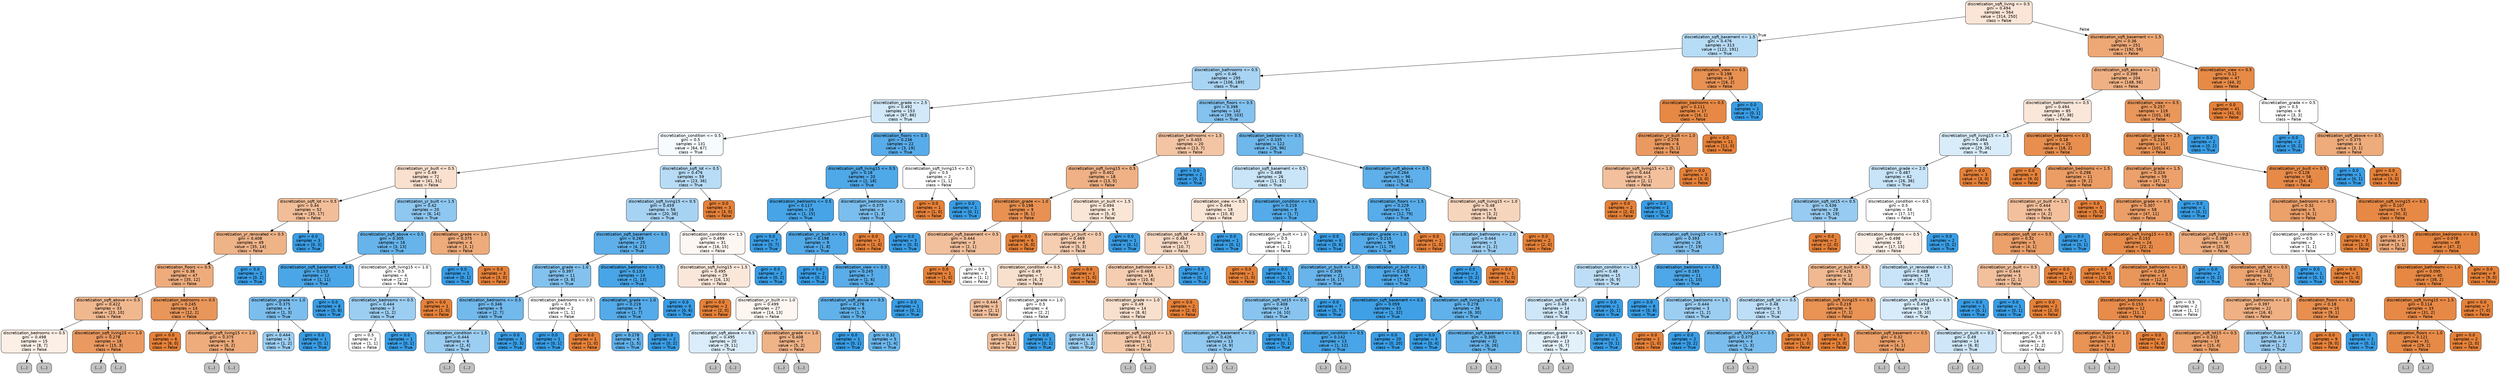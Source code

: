 digraph Tree {
node [shape=box, style="filled, rounded", color="black", fontname=helvetica] ;
edge [fontname=helvetica] ;
0 [label="discretization_sqft_living <= 0.5\ngini = 0.494\nsamples = 564\nvalue = [314, 250]\nclass = False", fillcolor="#fae5d7"] ;
1 [label="discretization_sqft_basement <= 1.5\ngini = 0.476\nsamples = 313\nvalue = [122, 191]\nclass = True", fillcolor="#b7dcf6"] ;
0 -> 1 [labeldistance=2.5, labelangle=45, headlabel="True"] ;
2 [label="discretization_bathrooms <= 0.5\ngini = 0.46\nsamples = 295\nvalue = [106, 189]\nclass = True", fillcolor="#a8d4f4"] ;
1 -> 2 ;
3 [label="discretization_grade <= 2.5\ngini = 0.492\nsamples = 153\nvalue = [67, 86]\nclass = True", fillcolor="#d3e9f9"] ;
2 -> 3 ;
4 [label="discretization_condition <= 0.5\ngini = 0.5\nsamples = 131\nvalue = [64, 67]\nclass = True", fillcolor="#f6fbfe"] ;
3 -> 4 ;
5 [label="discretization_yr_built <= 0.5\ngini = 0.49\nsamples = 72\nvalue = [41, 31]\nclass = False", fillcolor="#f9e0cf"] ;
4 -> 5 ;
6 [label="discretization_sqft_lot <= 0.5\ngini = 0.44\nsamples = 52\nvalue = [35, 17]\nclass = False", fillcolor="#f2be99"] ;
5 -> 6 ;
7 [label="discretization_yr_renovated <= 0.5\ngini = 0.408\nsamples = 49\nvalue = [35, 14]\nclass = False", fillcolor="#efb388"] ;
6 -> 7 ;
8 [label="discretization_floors <= 0.5\ngini = 0.38\nsamples = 47\nvalue = [35, 12]\nclass = False", fillcolor="#eeac7d"] ;
7 -> 8 ;
9 [label="discretization_sqft_above <= 0.5\ngini = 0.422\nsamples = 33\nvalue = [23, 10]\nclass = False", fillcolor="#f0b88f"] ;
8 -> 9 ;
10 [label="discretization_bedrooms <= 0.5\ngini = 0.498\nsamples = 15\nvalue = [8, 7]\nclass = False", fillcolor="#fcefe6"] ;
9 -> 10 ;
11 [label="(...)", fillcolor="#C0C0C0"] ;
10 -> 11 ;
12 [label="(...)", fillcolor="#C0C0C0"] ;
10 -> 12 ;
19 [label="discretization_sqft_living15 <= 1.0\ngini = 0.278\nsamples = 18\nvalue = [15, 3]\nclass = False", fillcolor="#ea9a61"] ;
9 -> 19 ;
20 [label="(...)", fillcolor="#C0C0C0"] ;
19 -> 20 ;
25 [label="(...)", fillcolor="#C0C0C0"] ;
19 -> 25 ;
26 [label="discretization_bedrooms <= 0.5\ngini = 0.245\nsamples = 14\nvalue = [12, 2]\nclass = False", fillcolor="#e9965a"] ;
8 -> 26 ;
27 [label="gini = 0.0\nsamples = 6\nvalue = [6, 0]\nclass = False", fillcolor="#e58139"] ;
26 -> 27 ;
28 [label="discretization_sqft_living15 <= 1.0\ngini = 0.375\nsamples = 8\nvalue = [6, 2]\nclass = False", fillcolor="#eeab7b"] ;
26 -> 28 ;
29 [label="(...)", fillcolor="#C0C0C0"] ;
28 -> 29 ;
32 [label="(...)", fillcolor="#C0C0C0"] ;
28 -> 32 ;
33 [label="gini = 0.0\nsamples = 2\nvalue = [0, 2]\nclass = True", fillcolor="#399de5"] ;
7 -> 33 ;
34 [label="gini = 0.0\nsamples = 3\nvalue = [0, 3]\nclass = True", fillcolor="#399de5"] ;
6 -> 34 ;
35 [label="discretization_yr_built <= 1.5\ngini = 0.42\nsamples = 20\nvalue = [6, 14]\nclass = True", fillcolor="#8ec7f0"] ;
5 -> 35 ;
36 [label="discretization_sqft_above <= 0.5\ngini = 0.305\nsamples = 16\nvalue = [3, 13]\nclass = True", fillcolor="#67b4eb"] ;
35 -> 36 ;
37 [label="discretization_sqft_basement <= 0.5\ngini = 0.153\nsamples = 12\nvalue = [1, 11]\nclass = True", fillcolor="#4ba6e7"] ;
36 -> 37 ;
38 [label="discretization_grade <= 1.0\ngini = 0.375\nsamples = 4\nvalue = [1, 3]\nclass = True", fillcolor="#7bbeee"] ;
37 -> 38 ;
39 [label="gini = 0.444\nsamples = 3\nvalue = [1, 2]\nclass = True", fillcolor="#9ccef2"] ;
38 -> 39 ;
40 [label="gini = 0.0\nsamples = 1\nvalue = [0, 1]\nclass = True", fillcolor="#399de5"] ;
38 -> 40 ;
41 [label="gini = 0.0\nsamples = 8\nvalue = [0, 8]\nclass = True", fillcolor="#399de5"] ;
37 -> 41 ;
42 [label="discretization_sqft_living15 <= 1.0\ngini = 0.5\nsamples = 4\nvalue = [2, 2]\nclass = False", fillcolor="#ffffff"] ;
36 -> 42 ;
43 [label="discretization_bedrooms <= 0.5\ngini = 0.444\nsamples = 3\nvalue = [1, 2]\nclass = True", fillcolor="#9ccef2"] ;
42 -> 43 ;
44 [label="gini = 0.5\nsamples = 2\nvalue = [1, 1]\nclass = False", fillcolor="#ffffff"] ;
43 -> 44 ;
45 [label="gini = 0.0\nsamples = 1\nvalue = [0, 1]\nclass = True", fillcolor="#399de5"] ;
43 -> 45 ;
46 [label="gini = 0.0\nsamples = 1\nvalue = [1, 0]\nclass = False", fillcolor="#e58139"] ;
42 -> 46 ;
47 [label="discretization_grade <= 1.0\ngini = 0.375\nsamples = 4\nvalue = [3, 1]\nclass = False", fillcolor="#eeab7b"] ;
35 -> 47 ;
48 [label="gini = 0.0\nsamples = 1\nvalue = [0, 1]\nclass = True", fillcolor="#399de5"] ;
47 -> 48 ;
49 [label="gini = 0.0\nsamples = 3\nvalue = [3, 0]\nclass = False", fillcolor="#e58139"] ;
47 -> 49 ;
50 [label="discretization_sqft_lot <= 0.5\ngini = 0.476\nsamples = 59\nvalue = [23, 36]\nclass = True", fillcolor="#b8dcf6"] ;
4 -> 50 ;
51 [label="discretization_sqft_living15 <= 0.5\ngini = 0.459\nsamples = 56\nvalue = [20, 36]\nclass = True", fillcolor="#a7d3f3"] ;
50 -> 51 ;
52 [label="discretization_sqft_basement <= 0.5\ngini = 0.269\nsamples = 25\nvalue = [4, 21]\nclass = True", fillcolor="#5fb0ea"] ;
51 -> 52 ;
53 [label="discretization_grade <= 1.0\ngini = 0.397\nsamples = 11\nvalue = [3, 8]\nclass = True", fillcolor="#83c2ef"] ;
52 -> 53 ;
54 [label="discretization_bedrooms <= 0.5\ngini = 0.346\nsamples = 9\nvalue = [2, 7]\nclass = True", fillcolor="#72b9ec"] ;
53 -> 54 ;
55 [label="discretization_condition <= 1.5\ngini = 0.444\nsamples = 6\nvalue = [2, 4]\nclass = True", fillcolor="#9ccef2"] ;
54 -> 55 ;
56 [label="(...)", fillcolor="#C0C0C0"] ;
55 -> 56 ;
59 [label="(...)", fillcolor="#C0C0C0"] ;
55 -> 59 ;
60 [label="gini = 0.0\nsamples = 3\nvalue = [0, 3]\nclass = True", fillcolor="#399de5"] ;
54 -> 60 ;
61 [label="discretization_bedrooms <= 0.5\ngini = 0.5\nsamples = 2\nvalue = [1, 1]\nclass = False", fillcolor="#ffffff"] ;
53 -> 61 ;
62 [label="gini = 0.0\nsamples = 1\nvalue = [0, 1]\nclass = True", fillcolor="#399de5"] ;
61 -> 62 ;
63 [label="gini = 0.0\nsamples = 1\nvalue = [1, 0]\nclass = False", fillcolor="#e58139"] ;
61 -> 63 ;
64 [label="discretization_bedrooms <= 0.5\ngini = 0.133\nsamples = 14\nvalue = [1, 13]\nclass = True", fillcolor="#48a5e7"] ;
52 -> 64 ;
65 [label="discretization_grade <= 1.0\ngini = 0.219\nsamples = 8\nvalue = [1, 7]\nclass = True", fillcolor="#55abe9"] ;
64 -> 65 ;
66 [label="gini = 0.278\nsamples = 6\nvalue = [1, 5]\nclass = True", fillcolor="#61b1ea"] ;
65 -> 66 ;
67 [label="gini = 0.0\nsamples = 2\nvalue = [0, 2]\nclass = True", fillcolor="#399de5"] ;
65 -> 67 ;
68 [label="gini = 0.0\nsamples = 6\nvalue = [0, 6]\nclass = True", fillcolor="#399de5"] ;
64 -> 68 ;
69 [label="discretization_condition <= 1.5\ngini = 0.499\nsamples = 31\nvalue = [16, 15]\nclass = False", fillcolor="#fdf7f3"] ;
51 -> 69 ;
70 [label="discretization_sqft_living15 <= 1.5\ngini = 0.495\nsamples = 29\nvalue = [16, 13]\nclass = False", fillcolor="#fae7da"] ;
69 -> 70 ;
71 [label="gini = 0.0\nsamples = 2\nvalue = [2, 0]\nclass = False", fillcolor="#e58139"] ;
70 -> 71 ;
72 [label="discretization_yr_built <= 1.0\ngini = 0.499\nsamples = 27\nvalue = [14, 13]\nclass = False", fillcolor="#fdf6f1"] ;
70 -> 72 ;
73 [label="discretization_sqft_above <= 0.5\ngini = 0.495\nsamples = 20\nvalue = [9, 11]\nclass = True", fillcolor="#dbedfa"] ;
72 -> 73 ;
74 [label="(...)", fillcolor="#C0C0C0"] ;
73 -> 74 ;
85 [label="(...)", fillcolor="#C0C0C0"] ;
73 -> 85 ;
88 [label="discretization_grade <= 1.0\ngini = 0.408\nsamples = 7\nvalue = [5, 2]\nclass = False", fillcolor="#efb388"] ;
72 -> 88 ;
89 [label="(...)", fillcolor="#C0C0C0"] ;
88 -> 89 ;
90 [label="(...)", fillcolor="#C0C0C0"] ;
88 -> 90 ;
95 [label="gini = 0.0\nsamples = 2\nvalue = [0, 2]\nclass = True", fillcolor="#399de5"] ;
69 -> 95 ;
96 [label="gini = 0.0\nsamples = 3\nvalue = [3, 0]\nclass = False", fillcolor="#e58139"] ;
50 -> 96 ;
97 [label="discretization_floors <= 0.5\ngini = 0.236\nsamples = 22\nvalue = [3, 19]\nclass = True", fillcolor="#58ace9"] ;
3 -> 97 ;
98 [label="discretization_sqft_living15 <= 0.5\ngini = 0.18\nsamples = 20\nvalue = [2, 18]\nclass = True", fillcolor="#4fa8e8"] ;
97 -> 98 ;
99 [label="discretization_bedrooms <= 0.5\ngini = 0.117\nsamples = 16\nvalue = [1, 15]\nclass = True", fillcolor="#46a4e7"] ;
98 -> 99 ;
100 [label="gini = 0.0\nsamples = 7\nvalue = [0, 7]\nclass = True", fillcolor="#399de5"] ;
99 -> 100 ;
101 [label="discretization_yr_built <= 0.5\ngini = 0.198\nsamples = 9\nvalue = [1, 8]\nclass = True", fillcolor="#52a9e8"] ;
99 -> 101 ;
102 [label="gini = 0.0\nsamples = 2\nvalue = [0, 2]\nclass = True", fillcolor="#399de5"] ;
101 -> 102 ;
103 [label="discretization_view <= 0.5\ngini = 0.245\nsamples = 7\nvalue = [1, 6]\nclass = True", fillcolor="#5aade9"] ;
101 -> 103 ;
104 [label="discretization_sqft_above <= 0.5\ngini = 0.278\nsamples = 6\nvalue = [1, 5]\nclass = True", fillcolor="#61b1ea"] ;
103 -> 104 ;
105 [label="gini = 0.0\nsamples = 1\nvalue = [0, 1]\nclass = True", fillcolor="#399de5"] ;
104 -> 105 ;
106 [label="gini = 0.32\nsamples = 5\nvalue = [1, 4]\nclass = True", fillcolor="#6ab6ec"] ;
104 -> 106 ;
107 [label="gini = 0.0\nsamples = 1\nvalue = [0, 1]\nclass = True", fillcolor="#399de5"] ;
103 -> 107 ;
108 [label="discretization_bedrooms <= 0.5\ngini = 0.375\nsamples = 4\nvalue = [1, 3]\nclass = True", fillcolor="#7bbeee"] ;
98 -> 108 ;
109 [label="gini = 0.0\nsamples = 1\nvalue = [1, 0]\nclass = False", fillcolor="#e58139"] ;
108 -> 109 ;
110 [label="gini = 0.0\nsamples = 3\nvalue = [0, 3]\nclass = True", fillcolor="#399de5"] ;
108 -> 110 ;
111 [label="discretization_sqft_living15 <= 0.5\ngini = 0.5\nsamples = 2\nvalue = [1, 1]\nclass = False", fillcolor="#ffffff"] ;
97 -> 111 ;
112 [label="gini = 0.0\nsamples = 1\nvalue = [1, 0]\nclass = False", fillcolor="#e58139"] ;
111 -> 112 ;
113 [label="gini = 0.0\nsamples = 1\nvalue = [0, 1]\nclass = True", fillcolor="#399de5"] ;
111 -> 113 ;
114 [label="discretization_floors <= 0.5\ngini = 0.398\nsamples = 142\nvalue = [39, 103]\nclass = True", fillcolor="#84c2ef"] ;
2 -> 114 ;
115 [label="discretization_bathrooms <= 1.5\ngini = 0.455\nsamples = 20\nvalue = [13, 7]\nclass = False", fillcolor="#f3c5a4"] ;
114 -> 115 ;
116 [label="discretization_sqft_living15 <= 0.5\ngini = 0.401\nsamples = 18\nvalue = [13, 5]\nclass = False", fillcolor="#efb185"] ;
115 -> 116 ;
117 [label="discretization_grade <= 1.0\ngini = 0.198\nsamples = 9\nvalue = [8, 1]\nclass = False", fillcolor="#e89152"] ;
116 -> 117 ;
118 [label="discretization_sqft_basement <= 0.5\ngini = 0.444\nsamples = 3\nvalue = [2, 1]\nclass = False", fillcolor="#f2c09c"] ;
117 -> 118 ;
119 [label="gini = 0.0\nsamples = 1\nvalue = [1, 0]\nclass = False", fillcolor="#e58139"] ;
118 -> 119 ;
120 [label="gini = 0.5\nsamples = 2\nvalue = [1, 1]\nclass = False", fillcolor="#ffffff"] ;
118 -> 120 ;
121 [label="gini = 0.0\nsamples = 6\nvalue = [6, 0]\nclass = False", fillcolor="#e58139"] ;
117 -> 121 ;
122 [label="discretization_yr_built <= 1.5\ngini = 0.494\nsamples = 9\nvalue = [5, 4]\nclass = False", fillcolor="#fae6d7"] ;
116 -> 122 ;
123 [label="discretization_yr_built <= 0.5\ngini = 0.469\nsamples = 8\nvalue = [5, 3]\nclass = False", fillcolor="#f5cdb0"] ;
122 -> 123 ;
124 [label="discretization_condition <= 0.5\ngini = 0.49\nsamples = 7\nvalue = [4, 3]\nclass = False", fillcolor="#f8e0ce"] ;
123 -> 124 ;
125 [label="gini = 0.444\nsamples = 3\nvalue = [2, 1]\nclass = False", fillcolor="#f2c09c"] ;
124 -> 125 ;
126 [label="discretization_grade <= 1.0\ngini = 0.5\nsamples = 4\nvalue = [2, 2]\nclass = False", fillcolor="#ffffff"] ;
124 -> 126 ;
127 [label="gini = 0.444\nsamples = 3\nvalue = [2, 1]\nclass = False", fillcolor="#f2c09c"] ;
126 -> 127 ;
128 [label="gini = 0.0\nsamples = 1\nvalue = [0, 1]\nclass = True", fillcolor="#399de5"] ;
126 -> 128 ;
129 [label="gini = 0.0\nsamples = 1\nvalue = [1, 0]\nclass = False", fillcolor="#e58139"] ;
123 -> 129 ;
130 [label="gini = 0.0\nsamples = 1\nvalue = [0, 1]\nclass = True", fillcolor="#399de5"] ;
122 -> 130 ;
131 [label="gini = 0.0\nsamples = 2\nvalue = [0, 2]\nclass = True", fillcolor="#399de5"] ;
115 -> 131 ;
132 [label="discretization_bedrooms <= 0.5\ngini = 0.335\nsamples = 122\nvalue = [26, 96]\nclass = True", fillcolor="#6fb8ec"] ;
114 -> 132 ;
133 [label="discretization_sqft_basement <= 0.5\ngini = 0.488\nsamples = 26\nvalue = [11, 15]\nclass = True", fillcolor="#cae5f8"] ;
132 -> 133 ;
134 [label="discretization_view <= 0.5\ngini = 0.494\nsamples = 18\nvalue = [10, 8]\nclass = False", fillcolor="#fae6d7"] ;
133 -> 134 ;
135 [label="discretization_sqft_lot <= 0.5\ngini = 0.484\nsamples = 17\nvalue = [10, 7]\nclass = False", fillcolor="#f7d9c4"] ;
134 -> 135 ;
136 [label="discretization_bathrooms <= 1.5\ngini = 0.469\nsamples = 16\nvalue = [10, 6]\nclass = False", fillcolor="#f5cdb0"] ;
135 -> 136 ;
137 [label="discretization_grade <= 1.0\ngini = 0.49\nsamples = 14\nvalue = [8, 6]\nclass = False", fillcolor="#f8e0ce"] ;
136 -> 137 ;
138 [label="gini = 0.444\nsamples = 3\nvalue = [1, 2]\nclass = True", fillcolor="#9ccef2"] ;
137 -> 138 ;
139 [label="discretization_sqft_living15 <= 1.5\ngini = 0.463\nsamples = 11\nvalue = [7, 4]\nclass = False", fillcolor="#f4c9aa"] ;
137 -> 139 ;
140 [label="(...)", fillcolor="#C0C0C0"] ;
139 -> 140 ;
141 [label="(...)", fillcolor="#C0C0C0"] ;
139 -> 141 ;
148 [label="gini = 0.0\nsamples = 2\nvalue = [2, 0]\nclass = False", fillcolor="#e58139"] ;
136 -> 148 ;
149 [label="gini = 0.0\nsamples = 1\nvalue = [0, 1]\nclass = True", fillcolor="#399de5"] ;
135 -> 149 ;
150 [label="gini = 0.0\nsamples = 1\nvalue = [0, 1]\nclass = True", fillcolor="#399de5"] ;
134 -> 150 ;
151 [label="discretization_condition <= 0.5\ngini = 0.219\nsamples = 8\nvalue = [1, 7]\nclass = True", fillcolor="#55abe9"] ;
133 -> 151 ;
152 [label="discretization_yr_built <= 1.0\ngini = 0.5\nsamples = 2\nvalue = [1, 1]\nclass = False", fillcolor="#ffffff"] ;
151 -> 152 ;
153 [label="gini = 0.0\nsamples = 1\nvalue = [1, 0]\nclass = False", fillcolor="#e58139"] ;
152 -> 153 ;
154 [label="gini = 0.0\nsamples = 1\nvalue = [0, 1]\nclass = True", fillcolor="#399de5"] ;
152 -> 154 ;
155 [label="gini = 0.0\nsamples = 6\nvalue = [0, 6]\nclass = True", fillcolor="#399de5"] ;
151 -> 155 ;
156 [label="discretization_sqft_above <= 0.5\ngini = 0.264\nsamples = 96\nvalue = [15, 81]\nclass = True", fillcolor="#5eafea"] ;
132 -> 156 ;
157 [label="discretization_floors <= 1.5\ngini = 0.229\nsamples = 91\nvalue = [12, 79]\nclass = True", fillcolor="#57ace9"] ;
156 -> 157 ;
158 [label="discretization_grade <= 1.0\ngini = 0.215\nsamples = 90\nvalue = [11, 79]\nclass = True", fillcolor="#55abe9"] ;
157 -> 158 ;
159 [label="discretization_yr_built <= 1.0\ngini = 0.308\nsamples = 21\nvalue = [4, 17]\nclass = True", fillcolor="#68b4eb"] ;
158 -> 159 ;
160 [label="discretization_sqft_lot15 <= 0.5\ngini = 0.408\nsamples = 14\nvalue = [4, 10]\nclass = True", fillcolor="#88c4ef"] ;
159 -> 160 ;
161 [label="discretization_sqft_basement <= 0.5\ngini = 0.426\nsamples = 13\nvalue = [4, 9]\nclass = True", fillcolor="#91c9f1"] ;
160 -> 161 ;
162 [label="(...)", fillcolor="#C0C0C0"] ;
161 -> 162 ;
169 [label="(...)", fillcolor="#C0C0C0"] ;
161 -> 169 ;
172 [label="gini = 0.0\nsamples = 1\nvalue = [0, 1]\nclass = True", fillcolor="#399de5"] ;
160 -> 172 ;
173 [label="gini = 0.0\nsamples = 7\nvalue = [0, 7]\nclass = True", fillcolor="#399de5"] ;
159 -> 173 ;
174 [label="discretization_yr_built <= 1.0\ngini = 0.182\nsamples = 69\nvalue = [7, 62]\nclass = True", fillcolor="#4fa8e8"] ;
158 -> 174 ;
175 [label="discretization_sqft_basement <= 0.5\ngini = 0.059\nsamples = 33\nvalue = [1, 32]\nclass = True", fillcolor="#3fa0e6"] ;
174 -> 175 ;
176 [label="discretization_condition <= 0.5\ngini = 0.142\nsamples = 13\nvalue = [1, 12]\nclass = True", fillcolor="#49a5e7"] ;
175 -> 176 ;
177 [label="(...)", fillcolor="#C0C0C0"] ;
176 -> 177 ;
182 [label="(...)", fillcolor="#C0C0C0"] ;
176 -> 182 ;
183 [label="gini = 0.0\nsamples = 20\nvalue = [0, 20]\nclass = True", fillcolor="#399de5"] ;
175 -> 183 ;
184 [label="discretization_sqft_living15 <= 1.0\ngini = 0.278\nsamples = 36\nvalue = [6, 30]\nclass = True", fillcolor="#61b1ea"] ;
174 -> 184 ;
185 [label="gini = 0.0\nsamples = 4\nvalue = [0, 4]\nclass = True", fillcolor="#399de5"] ;
184 -> 185 ;
186 [label="discretization_sqft_basement <= 0.5\ngini = 0.305\nsamples = 32\nvalue = [6, 26]\nclass = True", fillcolor="#67b4eb"] ;
184 -> 186 ;
187 [label="(...)", fillcolor="#C0C0C0"] ;
186 -> 187 ;
188 [label="(...)", fillcolor="#C0C0C0"] ;
186 -> 188 ;
199 [label="gini = 0.0\nsamples = 1\nvalue = [1, 0]\nclass = False", fillcolor="#e58139"] ;
157 -> 199 ;
200 [label="discretization_sqft_living15 <= 1.0\ngini = 0.48\nsamples = 5\nvalue = [3, 2]\nclass = False", fillcolor="#f6d5bd"] ;
156 -> 200 ;
201 [label="discretization_bathrooms <= 2.0\ngini = 0.444\nsamples = 3\nvalue = [1, 2]\nclass = True", fillcolor="#9ccef2"] ;
200 -> 201 ;
202 [label="gini = 0.0\nsamples = 2\nvalue = [0, 2]\nclass = True", fillcolor="#399de5"] ;
201 -> 202 ;
203 [label="gini = 0.0\nsamples = 1\nvalue = [1, 0]\nclass = False", fillcolor="#e58139"] ;
201 -> 203 ;
204 [label="gini = 0.0\nsamples = 2\nvalue = [2, 0]\nclass = False", fillcolor="#e58139"] ;
200 -> 204 ;
205 [label="discretization_view <= 0.5\ngini = 0.198\nsamples = 18\nvalue = [16, 2]\nclass = False", fillcolor="#e89152"] ;
1 -> 205 ;
206 [label="discretization_bedrooms <= 0.5\ngini = 0.111\nsamples = 17\nvalue = [16, 1]\nclass = False", fillcolor="#e78945"] ;
205 -> 206 ;
207 [label="discretization_yr_built <= 1.0\ngini = 0.278\nsamples = 6\nvalue = [5, 1]\nclass = False", fillcolor="#ea9a61"] ;
206 -> 207 ;
208 [label="discretization_sqft_living15 <= 1.0\ngini = 0.444\nsamples = 3\nvalue = [2, 1]\nclass = False", fillcolor="#f2c09c"] ;
207 -> 208 ;
209 [label="gini = 0.0\nsamples = 2\nvalue = [2, 0]\nclass = False", fillcolor="#e58139"] ;
208 -> 209 ;
210 [label="gini = 0.0\nsamples = 1\nvalue = [0, 1]\nclass = True", fillcolor="#399de5"] ;
208 -> 210 ;
211 [label="gini = 0.0\nsamples = 3\nvalue = [3, 0]\nclass = False", fillcolor="#e58139"] ;
207 -> 211 ;
212 [label="gini = 0.0\nsamples = 11\nvalue = [11, 0]\nclass = False", fillcolor="#e58139"] ;
206 -> 212 ;
213 [label="gini = 0.0\nsamples = 1\nvalue = [0, 1]\nclass = True", fillcolor="#399de5"] ;
205 -> 213 ;
214 [label="discretization_sqft_basement <= 1.5\ngini = 0.36\nsamples = 251\nvalue = [192, 59]\nclass = False", fillcolor="#eda876"] ;
0 -> 214 [labeldistance=2.5, labelangle=-45, headlabel="False"] ;
215 [label="discretization_sqft_above <= 1.5\ngini = 0.398\nsamples = 204\nvalue = [148, 56]\nclass = False", fillcolor="#efb184"] ;
214 -> 215 ;
216 [label="discretization_bathrooms <= 0.5\ngini = 0.494\nsamples = 85\nvalue = [47, 38]\nclass = False", fillcolor="#fae7d9"] ;
215 -> 216 ;
217 [label="discretization_sqft_living15 <= 1.5\ngini = 0.494\nsamples = 65\nvalue = [29, 36]\nclass = True", fillcolor="#d9ecfa"] ;
216 -> 217 ;
218 [label="discretization_grade <= 2.0\ngini = 0.487\nsamples = 62\nvalue = [26, 36]\nclass = True", fillcolor="#c8e4f8"] ;
217 -> 218 ;
219 [label="discretization_sqft_lot15 <= 0.5\ngini = 0.436\nsamples = 28\nvalue = [9, 19]\nclass = True", fillcolor="#97cbf1"] ;
218 -> 219 ;
220 [label="discretization_sqft_living15 <= 0.5\ngini = 0.393\nsamples = 26\nvalue = [7, 19]\nclass = True", fillcolor="#82c1ef"] ;
219 -> 220 ;
221 [label="discretization_condition <= 1.5\ngini = 0.48\nsamples = 15\nvalue = [6, 9]\nclass = True", fillcolor="#bddef6"] ;
220 -> 221 ;
222 [label="discretization_sqft_lot <= 0.5\ngini = 0.49\nsamples = 14\nvalue = [6, 8]\nclass = True", fillcolor="#cee6f8"] ;
221 -> 222 ;
223 [label="discretization_grade <= 0.5\ngini = 0.497\nsamples = 13\nvalue = [6, 7]\nclass = True", fillcolor="#e3f1fb"] ;
222 -> 223 ;
224 [label="(...)", fillcolor="#C0C0C0"] ;
223 -> 224 ;
237 [label="(...)", fillcolor="#C0C0C0"] ;
223 -> 237 ;
238 [label="gini = 0.0\nsamples = 1\nvalue = [0, 1]\nclass = True", fillcolor="#399de5"] ;
222 -> 238 ;
239 [label="gini = 0.0\nsamples = 1\nvalue = [0, 1]\nclass = True", fillcolor="#399de5"] ;
221 -> 239 ;
240 [label="discretization_bedrooms <= 0.5\ngini = 0.165\nsamples = 11\nvalue = [1, 10]\nclass = True", fillcolor="#4da7e8"] ;
220 -> 240 ;
241 [label="gini = 0.0\nsamples = 8\nvalue = [0, 8]\nclass = True", fillcolor="#399de5"] ;
240 -> 241 ;
242 [label="discretization_bedrooms <= 1.5\ngini = 0.444\nsamples = 3\nvalue = [1, 2]\nclass = True", fillcolor="#9ccef2"] ;
240 -> 242 ;
243 [label="gini = 0.0\nsamples = 1\nvalue = [1, 0]\nclass = False", fillcolor="#e58139"] ;
242 -> 243 ;
244 [label="gini = 0.0\nsamples = 2\nvalue = [0, 2]\nclass = True", fillcolor="#399de5"] ;
242 -> 244 ;
245 [label="gini = 0.0\nsamples = 2\nvalue = [2, 0]\nclass = False", fillcolor="#e58139"] ;
219 -> 245 ;
246 [label="discretization_condition <= 0.5\ngini = 0.5\nsamples = 34\nvalue = [17, 17]\nclass = False", fillcolor="#ffffff"] ;
218 -> 246 ;
247 [label="discretization_bedrooms <= 0.5\ngini = 0.498\nsamples = 32\nvalue = [17, 15]\nclass = False", fillcolor="#fcf0e8"] ;
246 -> 247 ;
248 [label="discretization_yr_built <= 0.5\ngini = 0.426\nsamples = 13\nvalue = [9, 4]\nclass = False", fillcolor="#f1b991"] ;
247 -> 248 ;
249 [label="discretization_sqft_lot <= 0.5\ngini = 0.48\nsamples = 5\nvalue = [2, 3]\nclass = True", fillcolor="#bddef6"] ;
248 -> 249 ;
250 [label="discretization_sqft_living15 <= 0.5\ngini = 0.375\nsamples = 4\nvalue = [1, 3]\nclass = True", fillcolor="#7bbeee"] ;
249 -> 250 ;
251 [label="(...)", fillcolor="#C0C0C0"] ;
250 -> 251 ;
252 [label="(...)", fillcolor="#C0C0C0"] ;
250 -> 252 ;
253 [label="gini = 0.0\nsamples = 1\nvalue = [1, 0]\nclass = False", fillcolor="#e58139"] ;
249 -> 253 ;
254 [label="discretization_sqft_living15 <= 0.5\ngini = 0.219\nsamples = 8\nvalue = [7, 1]\nclass = False", fillcolor="#e99355"] ;
248 -> 254 ;
255 [label="gini = 0.0\nsamples = 3\nvalue = [3, 0]\nclass = False", fillcolor="#e58139"] ;
254 -> 255 ;
256 [label="discretization_sqft_basement <= 0.5\ngini = 0.32\nsamples = 5\nvalue = [4, 1]\nclass = False", fillcolor="#eca06a"] ;
254 -> 256 ;
257 [label="(...)", fillcolor="#C0C0C0"] ;
256 -> 257 ;
258 [label="(...)", fillcolor="#C0C0C0"] ;
256 -> 258 ;
259 [label="discretization_yr_renovated <= 0.5\ngini = 0.488\nsamples = 19\nvalue = [8, 11]\nclass = True", fillcolor="#c9e4f8"] ;
247 -> 259 ;
260 [label="discretization_sqft_living15 <= 0.5\ngini = 0.494\nsamples = 18\nvalue = [8, 10]\nclass = True", fillcolor="#d7ebfa"] ;
259 -> 260 ;
261 [label="discretization_yr_built <= 0.5\ngini = 0.49\nsamples = 14\nvalue = [6, 8]\nclass = True", fillcolor="#cee6f8"] ;
260 -> 261 ;
262 [label="(...)", fillcolor="#C0C0C0"] ;
261 -> 262 ;
265 [label="(...)", fillcolor="#C0C0C0"] ;
261 -> 265 ;
268 [label="discretization_yr_built <= 0.5\ngini = 0.5\nsamples = 4\nvalue = [2, 2]\nclass = False", fillcolor="#ffffff"] ;
260 -> 268 ;
269 [label="(...)", fillcolor="#C0C0C0"] ;
268 -> 269 ;
270 [label="(...)", fillcolor="#C0C0C0"] ;
268 -> 270 ;
271 [label="gini = 0.0\nsamples = 1\nvalue = [0, 1]\nclass = True", fillcolor="#399de5"] ;
259 -> 271 ;
272 [label="gini = 0.0\nsamples = 2\nvalue = [0, 2]\nclass = True", fillcolor="#399de5"] ;
246 -> 272 ;
273 [label="gini = 0.0\nsamples = 3\nvalue = [3, 0]\nclass = False", fillcolor="#e58139"] ;
217 -> 273 ;
274 [label="discretization_bedrooms <= 0.5\ngini = 0.18\nsamples = 20\nvalue = [18, 2]\nclass = False", fillcolor="#e88f4f"] ;
216 -> 274 ;
275 [label="gini = 0.0\nsamples = 9\nvalue = [9, 0]\nclass = False", fillcolor="#e58139"] ;
274 -> 275 ;
276 [label="discretization_bedrooms <= 1.5\ngini = 0.298\nsamples = 11\nvalue = [9, 2]\nclass = False", fillcolor="#eb9d65"] ;
274 -> 276 ;
277 [label="discretization_yr_built <= 1.5\ngini = 0.444\nsamples = 6\nvalue = [4, 2]\nclass = False", fillcolor="#f2c09c"] ;
276 -> 277 ;
278 [label="discretization_sqft_lot <= 0.5\ngini = 0.32\nsamples = 5\nvalue = [4, 1]\nclass = False", fillcolor="#eca06a"] ;
277 -> 278 ;
279 [label="discretization_yr_built <= 0.5\ngini = 0.444\nsamples = 3\nvalue = [2, 1]\nclass = False", fillcolor="#f2c09c"] ;
278 -> 279 ;
280 [label="gini = 0.0\nsamples = 1\nvalue = [0, 1]\nclass = True", fillcolor="#399de5"] ;
279 -> 280 ;
281 [label="gini = 0.0\nsamples = 2\nvalue = [2, 0]\nclass = False", fillcolor="#e58139"] ;
279 -> 281 ;
282 [label="gini = 0.0\nsamples = 2\nvalue = [2, 0]\nclass = False", fillcolor="#e58139"] ;
278 -> 282 ;
283 [label="gini = 0.0\nsamples = 1\nvalue = [0, 1]\nclass = True", fillcolor="#399de5"] ;
277 -> 283 ;
284 [label="gini = 0.0\nsamples = 5\nvalue = [5, 0]\nclass = False", fillcolor="#e58139"] ;
276 -> 284 ;
285 [label="discretization_view <= 0.5\ngini = 0.257\nsamples = 119\nvalue = [101, 18]\nclass = False", fillcolor="#ea975c"] ;
215 -> 285 ;
286 [label="discretization_grade <= 2.5\ngini = 0.236\nsamples = 117\nvalue = [101, 16]\nclass = False", fillcolor="#e99558"] ;
285 -> 286 ;
287 [label="discretization_grade <= 1.5\ngini = 0.324\nsamples = 59\nvalue = [47, 12]\nclass = False", fillcolor="#eca16c"] ;
286 -> 287 ;
288 [label="discretization_grade <= 0.5\ngini = 0.307\nsamples = 58\nvalue = [47, 11]\nclass = False", fillcolor="#eb9e67"] ;
287 -> 288 ;
289 [label="discretization_sqft_living15 <= 0.5\ngini = 0.153\nsamples = 24\nvalue = [22, 2]\nclass = False", fillcolor="#e78c4b"] ;
288 -> 289 ;
290 [label="gini = 0.0\nsamples = 10\nvalue = [10, 0]\nclass = False", fillcolor="#e58139"] ;
289 -> 290 ;
291 [label="discretization_bathrooms <= 1.0\ngini = 0.245\nsamples = 14\nvalue = [12, 2]\nclass = False", fillcolor="#e9965a"] ;
289 -> 291 ;
292 [label="discretization_bedrooms <= 0.5\ngini = 0.153\nsamples = 12\nvalue = [11, 1]\nclass = False", fillcolor="#e78c4b"] ;
291 -> 292 ;
293 [label="discretization_floors <= 1.0\ngini = 0.219\nsamples = 8\nvalue = [7, 1]\nclass = False", fillcolor="#e99355"] ;
292 -> 293 ;
294 [label="(...)", fillcolor="#C0C0C0"] ;
293 -> 294 ;
297 [label="(...)", fillcolor="#C0C0C0"] ;
293 -> 297 ;
298 [label="gini = 0.0\nsamples = 4\nvalue = [4, 0]\nclass = False", fillcolor="#e58139"] ;
292 -> 298 ;
299 [label="gini = 0.5\nsamples = 2\nvalue = [1, 1]\nclass = False", fillcolor="#ffffff"] ;
291 -> 299 ;
300 [label="discretization_sqft_living15 <= 0.5\ngini = 0.389\nsamples = 34\nvalue = [25, 9]\nclass = False", fillcolor="#eeae80"] ;
288 -> 300 ;
301 [label="gini = 0.0\nsamples = 2\nvalue = [0, 2]\nclass = True", fillcolor="#399de5"] ;
300 -> 301 ;
302 [label="discretization_sqft_lot <= 0.5\ngini = 0.342\nsamples = 32\nvalue = [25, 7]\nclass = False", fillcolor="#eca470"] ;
300 -> 302 ;
303 [label="discretization_bathrooms <= 1.0\ngini = 0.397\nsamples = 22\nvalue = [16, 6]\nclass = False", fillcolor="#efb083"] ;
302 -> 303 ;
304 [label="discretization_sqft_lot15 <= 0.5\ngini = 0.332\nsamples = 19\nvalue = [15, 4]\nclass = False", fillcolor="#eca36e"] ;
303 -> 304 ;
305 [label="(...)", fillcolor="#C0C0C0"] ;
304 -> 305 ;
316 [label="(...)", fillcolor="#C0C0C0"] ;
304 -> 316 ;
317 [label="discretization_floors <= 1.0\ngini = 0.444\nsamples = 3\nvalue = [1, 2]\nclass = True", fillcolor="#9ccef2"] ;
303 -> 317 ;
318 [label="(...)", fillcolor="#C0C0C0"] ;
317 -> 318 ;
319 [label="(...)", fillcolor="#C0C0C0"] ;
317 -> 319 ;
320 [label="discretization_floors <= 0.5\ngini = 0.18\nsamples = 10\nvalue = [9, 1]\nclass = False", fillcolor="#e88f4f"] ;
302 -> 320 ;
321 [label="gini = 0.0\nsamples = 9\nvalue = [9, 0]\nclass = False", fillcolor="#e58139"] ;
320 -> 321 ;
322 [label="gini = 0.0\nsamples = 1\nvalue = [0, 1]\nclass = True", fillcolor="#399de5"] ;
320 -> 322 ;
323 [label="gini = 0.0\nsamples = 1\nvalue = [0, 1]\nclass = True", fillcolor="#399de5"] ;
287 -> 323 ;
324 [label="discretization_yr_built <= 0.5\ngini = 0.128\nsamples = 58\nvalue = [54, 4]\nclass = False", fillcolor="#e78a48"] ;
286 -> 324 ;
325 [label="discretization_bedrooms <= 0.5\ngini = 0.32\nsamples = 5\nvalue = [4, 1]\nclass = False", fillcolor="#eca06a"] ;
324 -> 325 ;
326 [label="discretization_condition <= 0.5\ngini = 0.5\nsamples = 2\nvalue = [1, 1]\nclass = False", fillcolor="#ffffff"] ;
325 -> 326 ;
327 [label="gini = 0.0\nsamples = 1\nvalue = [0, 1]\nclass = True", fillcolor="#399de5"] ;
326 -> 327 ;
328 [label="gini = 0.0\nsamples = 1\nvalue = [1, 0]\nclass = False", fillcolor="#e58139"] ;
326 -> 328 ;
329 [label="gini = 0.0\nsamples = 3\nvalue = [3, 0]\nclass = False", fillcolor="#e58139"] ;
325 -> 329 ;
330 [label="discretization_sqft_living15 <= 0.5\ngini = 0.107\nsamples = 53\nvalue = [50, 3]\nclass = False", fillcolor="#e78945"] ;
324 -> 330 ;
331 [label="gini = 0.375\nsamples = 4\nvalue = [3, 1]\nclass = False", fillcolor="#eeab7b"] ;
330 -> 331 ;
332 [label="discretization_bedrooms <= 0.5\ngini = 0.078\nsamples = 49\nvalue = [47, 2]\nclass = False", fillcolor="#e68641"] ;
330 -> 332 ;
333 [label="discretization_bathrooms <= 1.0\ngini = 0.095\nsamples = 40\nvalue = [38, 2]\nclass = False", fillcolor="#e68843"] ;
332 -> 333 ;
334 [label="discretization_sqft_living15 <= 1.5\ngini = 0.114\nsamples = 33\nvalue = [31, 2]\nclass = False", fillcolor="#e78946"] ;
333 -> 334 ;
335 [label="discretization_floors <= 1.0\ngini = 0.121\nsamples = 31\nvalue = [29, 2]\nclass = False", fillcolor="#e78a47"] ;
334 -> 335 ;
336 [label="(...)", fillcolor="#C0C0C0"] ;
335 -> 336 ;
341 [label="(...)", fillcolor="#C0C0C0"] ;
335 -> 341 ;
342 [label="gini = 0.0\nsamples = 2\nvalue = [2, 0]\nclass = False", fillcolor="#e58139"] ;
334 -> 342 ;
343 [label="gini = 0.0\nsamples = 7\nvalue = [7, 0]\nclass = False", fillcolor="#e58139"] ;
333 -> 343 ;
344 [label="gini = 0.0\nsamples = 9\nvalue = [9, 0]\nclass = False", fillcolor="#e58139"] ;
332 -> 344 ;
345 [label="gini = 0.0\nsamples = 2\nvalue = [0, 2]\nclass = True", fillcolor="#399de5"] ;
285 -> 345 ;
346 [label="discretization_view <= 0.5\ngini = 0.12\nsamples = 47\nvalue = [44, 3]\nclass = False", fillcolor="#e78a46"] ;
214 -> 346 ;
347 [label="gini = 0.0\nsamples = 41\nvalue = [41, 0]\nclass = False", fillcolor="#e58139"] ;
346 -> 347 ;
348 [label="discretization_grade <= 0.5\ngini = 0.5\nsamples = 6\nvalue = [3, 3]\nclass = False", fillcolor="#ffffff"] ;
346 -> 348 ;
349 [label="gini = 0.0\nsamples = 2\nvalue = [0, 2]\nclass = True", fillcolor="#399de5"] ;
348 -> 349 ;
350 [label="discretization_sqft_above <= 0.5\ngini = 0.375\nsamples = 4\nvalue = [3, 1]\nclass = False", fillcolor="#eeab7b"] ;
348 -> 350 ;
351 [label="gini = 0.0\nsamples = 1\nvalue = [0, 1]\nclass = True", fillcolor="#399de5"] ;
350 -> 351 ;
352 [label="gini = 0.0\nsamples = 3\nvalue = [3, 0]\nclass = False", fillcolor="#e58139"] ;
350 -> 352 ;
}